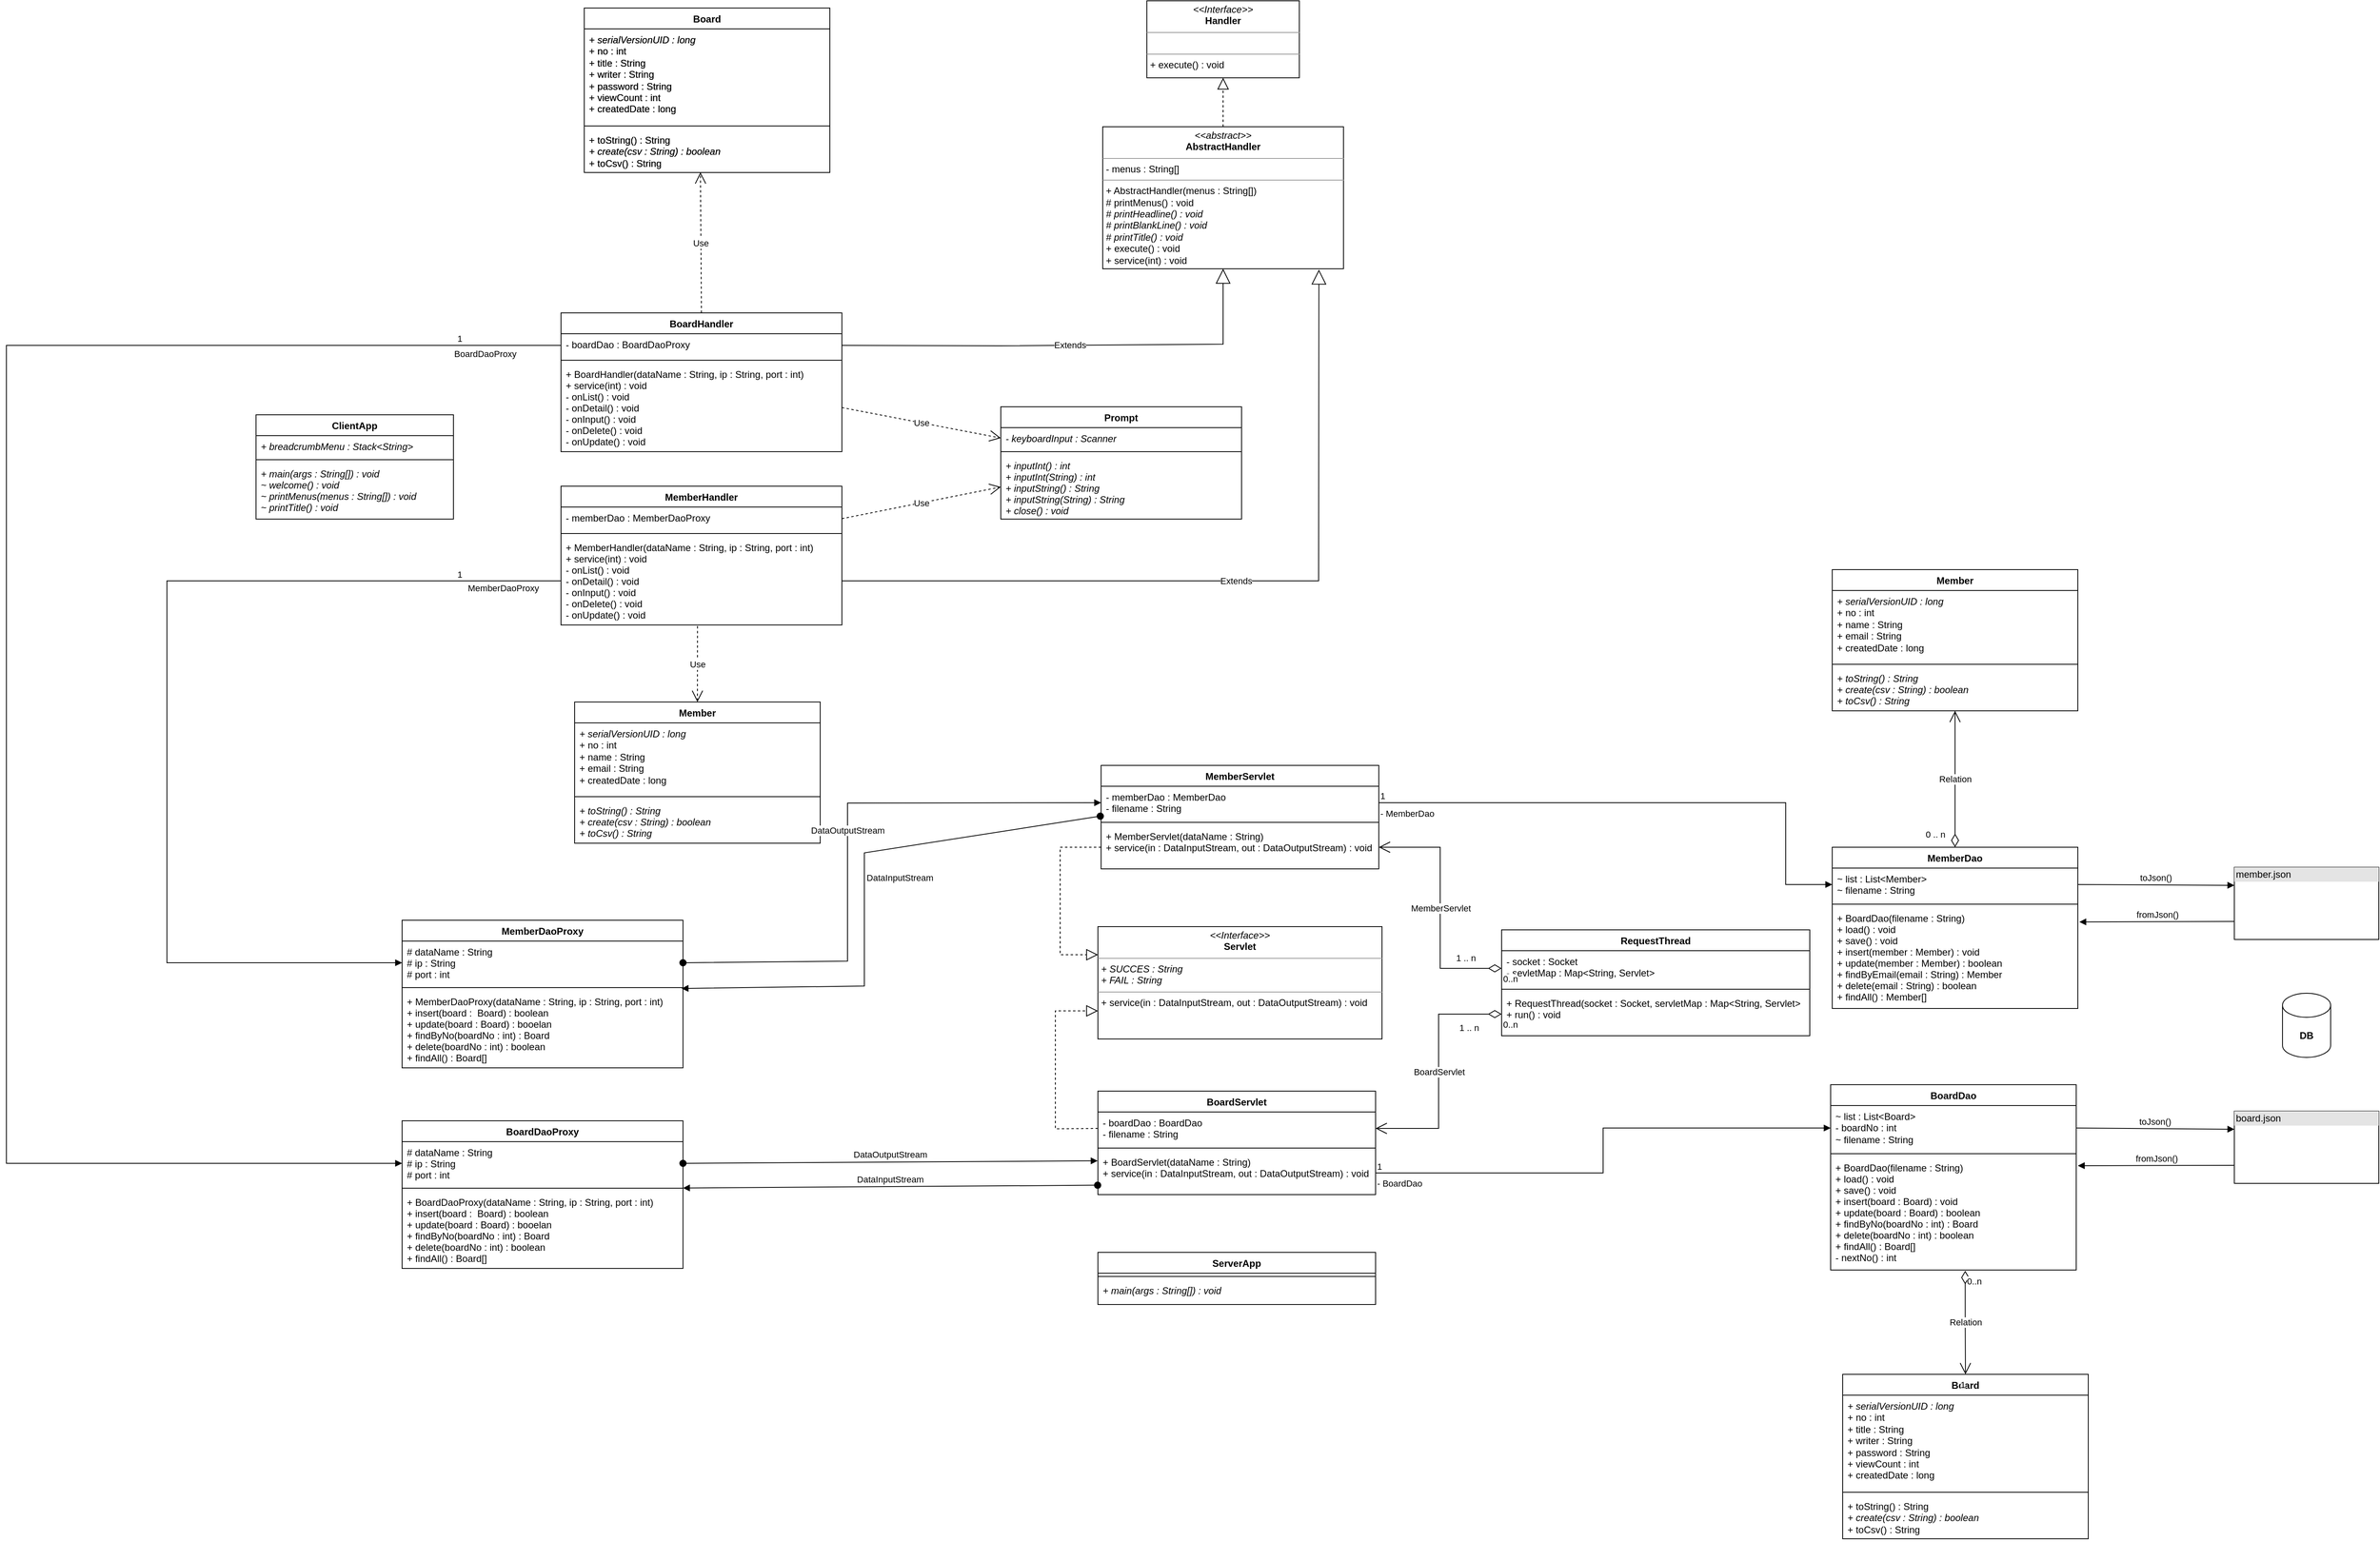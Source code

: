 <mxfile version="20.2.5" type="github">
  <diagram id="C5RBs43oDa-KdzZeNtuy" name="Page-1">
    <mxGraphModel dx="8635" dy="2950" grid="0" gridSize="10" guides="1" tooltips="1" connect="1" arrows="1" fold="1" page="1" pageScale="1" pageWidth="3300" pageHeight="4681" math="0" shadow="0">
      <root>
        <mxCell id="WIyWlLk6GJQsqaUBKTNV-0" />
        <mxCell id="WIyWlLk6GJQsqaUBKTNV-1" parent="WIyWlLk6GJQsqaUBKTNV-0" />
        <mxCell id="02kZX4TiF7mCHS1HIEjt-1" value="BoardHandler" style="swimlane;fontStyle=1;align=center;verticalAlign=top;childLayout=stackLayout;horizontal=1;startSize=26;horizontalStack=0;resizeParent=1;resizeParentMax=0;resizeLast=0;collapsible=1;marginBottom=0;fillColor=default;" parent="WIyWlLk6GJQsqaUBKTNV-1" vertex="1">
          <mxGeometry x="-2434" y="551" width="350" height="173" as="geometry" />
        </mxCell>
        <mxCell id="02kZX4TiF7mCHS1HIEjt-2" value="- boardDao : BoardDaoProxy" style="text;strokeColor=none;fillColor=none;align=left;verticalAlign=top;spacingLeft=4;spacingRight=4;overflow=hidden;rotatable=0;points=[[0,0.5],[1,0.5]];portConstraint=eastwest;" parent="02kZX4TiF7mCHS1HIEjt-1" vertex="1">
          <mxGeometry y="26" width="350" height="29" as="geometry" />
        </mxCell>
        <mxCell id="02kZX4TiF7mCHS1HIEjt-3" value="" style="line;strokeWidth=1;fillColor=none;align=left;verticalAlign=middle;spacingTop=-1;spacingLeft=3;spacingRight=3;rotatable=0;labelPosition=right;points=[];portConstraint=eastwest;" parent="02kZX4TiF7mCHS1HIEjt-1" vertex="1">
          <mxGeometry y="55" width="350" height="8" as="geometry" />
        </mxCell>
        <mxCell id="02kZX4TiF7mCHS1HIEjt-4" value="+ BoardHandler(dataName : String, ip : String, port : int)&#xa;+ service(int) : void&#xa;- onList() : void&#xa;- onDetail() : void&#xa;- onInput() : void&#xa;- onDelete() : void&#xa;- onUpdate() : void" style="text;strokeColor=none;fillColor=none;align=left;verticalAlign=top;spacingLeft=4;spacingRight=4;overflow=hidden;rotatable=0;points=[[0,0.5],[1,0.5]];portConstraint=eastwest;" parent="02kZX4TiF7mCHS1HIEjt-1" vertex="1">
          <mxGeometry y="63" width="350" height="110" as="geometry" />
        </mxCell>
        <mxCell id="02kZX4TiF7mCHS1HIEjt-17" value="MemberHandler" style="swimlane;fontStyle=1;align=center;verticalAlign=top;childLayout=stackLayout;horizontal=1;startSize=26;horizontalStack=0;resizeParent=1;resizeParentMax=0;resizeLast=0;collapsible=1;marginBottom=0;fillColor=default;" parent="WIyWlLk6GJQsqaUBKTNV-1" vertex="1">
          <mxGeometry x="-2434" y="767" width="350" height="173" as="geometry" />
        </mxCell>
        <mxCell id="02kZX4TiF7mCHS1HIEjt-18" value="- memberDao : MemberDaoProxy" style="text;strokeColor=none;fillColor=none;align=left;verticalAlign=top;spacingLeft=4;spacingRight=4;overflow=hidden;rotatable=0;points=[[0,0.5],[1,0.5]];portConstraint=eastwest;" parent="02kZX4TiF7mCHS1HIEjt-17" vertex="1">
          <mxGeometry y="26" width="350" height="29" as="geometry" />
        </mxCell>
        <mxCell id="02kZX4TiF7mCHS1HIEjt-19" value="" style="line;strokeWidth=1;fillColor=none;align=left;verticalAlign=middle;spacingTop=-1;spacingLeft=3;spacingRight=3;rotatable=0;labelPosition=right;points=[];portConstraint=eastwest;" parent="02kZX4TiF7mCHS1HIEjt-17" vertex="1">
          <mxGeometry y="55" width="350" height="8" as="geometry" />
        </mxCell>
        <mxCell id="02kZX4TiF7mCHS1HIEjt-20" value="+ MemberHandler(dataName : String, ip : String, port : int)&#xa;+ service(int) : void&#xa;- onList() : void&#xa;- onDetail() : void&#xa;- onInput() : void&#xa;- onDelete() : void&#xa;- onUpdate() : void" style="text;strokeColor=none;fillColor=none;align=left;verticalAlign=top;spacingLeft=4;spacingRight=4;overflow=hidden;rotatable=0;points=[[0,0.5],[1,0.5]];portConstraint=eastwest;" parent="02kZX4TiF7mCHS1HIEjt-17" vertex="1">
          <mxGeometry y="63" width="350" height="110" as="geometry" />
        </mxCell>
        <mxCell id="02kZX4TiF7mCHS1HIEjt-21" value="&lt;p style=&quot;margin:0px;margin-top:4px;text-align:center;&quot;&gt;&lt;i&gt;&amp;lt;&amp;lt;abstract&amp;gt;&amp;gt;&lt;/i&gt;&lt;br&gt;&lt;b&gt;AbstractHandler&lt;/b&gt;&lt;/p&gt;&lt;hr size=&quot;1&quot;&gt;&lt;p style=&quot;margin:0px;margin-left:4px;&quot;&gt;- menus : String[]&lt;/p&gt;&lt;hr size=&quot;1&quot;&gt;&lt;p style=&quot;margin:0px;margin-left:4px;&quot;&gt;+ AbstractHandler(menus : String[])&lt;/p&gt;&lt;p style=&quot;margin:0px;margin-left:4px;&quot;&gt;# printMenus() : void&lt;/p&gt;&lt;p style=&quot;margin:0px;margin-left:4px;&quot;&gt;&lt;i&gt;# printHeadline() : void&lt;/i&gt;&lt;/p&gt;&lt;p style=&quot;margin:0px;margin-left:4px;&quot;&gt;&lt;i&gt;# printBlankLine() : void&lt;/i&gt;&lt;/p&gt;&lt;p style=&quot;margin:0px;margin-left:4px;&quot;&gt;&lt;i&gt;# printTitle() : void&lt;/i&gt;&lt;/p&gt;&lt;p style=&quot;margin:0px;margin-left:4px;&quot;&gt;+ execute() : void&lt;/p&gt;&lt;p style=&quot;margin:0px;margin-left:4px;&quot;&gt;+ service(int) : void&lt;/p&gt;" style="verticalAlign=top;align=left;overflow=fill;fontSize=12;fontFamily=Helvetica;html=1;fillColor=default;" parent="WIyWlLk6GJQsqaUBKTNV-1" vertex="1">
          <mxGeometry x="-1759" y="319" width="300" height="177" as="geometry" />
        </mxCell>
        <mxCell id="02kZX4TiF7mCHS1HIEjt-22" value="Extends" style="endArrow=block;endSize=16;endFill=0;html=1;rounded=0;exitX=1;exitY=0.5;exitDx=0;exitDy=0;entryX=0.5;entryY=1;entryDx=0;entryDy=0;" parent="WIyWlLk6GJQsqaUBKTNV-1" source="02kZX4TiF7mCHS1HIEjt-2" target="02kZX4TiF7mCHS1HIEjt-21" edge="1">
          <mxGeometry width="160" relative="1" as="geometry">
            <mxPoint x="-1804.5" y="803" as="sourcePoint" />
            <mxPoint x="-1863.5" y="650" as="targetPoint" />
            <Array as="points">
              <mxPoint x="-1888" y="592" />
              <mxPoint x="-1609" y="590" />
            </Array>
          </mxGeometry>
        </mxCell>
        <mxCell id="02kZX4TiF7mCHS1HIEjt-23" value="Extends" style="endArrow=block;endSize=16;endFill=0;html=1;rounded=0;exitX=1;exitY=0.5;exitDx=0;exitDy=0;entryX=0.898;entryY=1.006;entryDx=0;entryDy=0;entryPerimeter=0;" parent="WIyWlLk6GJQsqaUBKTNV-1" source="02kZX4TiF7mCHS1HIEjt-20" target="02kZX4TiF7mCHS1HIEjt-21" edge="1">
          <mxGeometry width="160" relative="1" as="geometry">
            <mxPoint x="-1804.5" y="803" as="sourcePoint" />
            <mxPoint x="-2023" y="529" as="targetPoint" />
            <Array as="points">
              <mxPoint x="-1490" y="885" />
            </Array>
          </mxGeometry>
        </mxCell>
        <mxCell id="02kZX4TiF7mCHS1HIEjt-24" value="Prompt" style="swimlane;fontStyle=1;align=center;verticalAlign=top;childLayout=stackLayout;horizontal=1;startSize=26;horizontalStack=0;resizeParent=1;resizeParentMax=0;resizeLast=0;collapsible=1;marginBottom=0;fillColor=default;" parent="WIyWlLk6GJQsqaUBKTNV-1" vertex="1">
          <mxGeometry x="-1886" y="668" width="300" height="140" as="geometry" />
        </mxCell>
        <mxCell id="02kZX4TiF7mCHS1HIEjt-25" value="- keyboardInput : Scanner" style="text;strokeColor=none;fillColor=none;align=left;verticalAlign=top;spacingLeft=4;spacingRight=4;overflow=hidden;rotatable=0;points=[[0,0.5],[1,0.5]];portConstraint=eastwest;fontStyle=2" parent="02kZX4TiF7mCHS1HIEjt-24" vertex="1">
          <mxGeometry y="26" width="300" height="26" as="geometry" />
        </mxCell>
        <mxCell id="02kZX4TiF7mCHS1HIEjt-26" value="" style="line;strokeWidth=1;fillColor=none;align=left;verticalAlign=middle;spacingTop=-1;spacingLeft=3;spacingRight=3;rotatable=0;labelPosition=right;points=[];portConstraint=eastwest;" parent="02kZX4TiF7mCHS1HIEjt-24" vertex="1">
          <mxGeometry y="52" width="300" height="8" as="geometry" />
        </mxCell>
        <mxCell id="02kZX4TiF7mCHS1HIEjt-27" value="+ inputInt() : int&#xa;+ inputInt(String) : int&#xa;+ inputString() : String&#xa;+ inputString(String) : String&#xa;+ close() : void" style="text;strokeColor=none;fillColor=none;align=left;verticalAlign=top;spacingLeft=4;spacingRight=4;overflow=hidden;rotatable=0;points=[[0,0.5],[1,0.5]];portConstraint=eastwest;fontStyle=2" parent="02kZX4TiF7mCHS1HIEjt-24" vertex="1">
          <mxGeometry y="60" width="300" height="80" as="geometry" />
        </mxCell>
        <mxCell id="02kZX4TiF7mCHS1HIEjt-29" value="BoardDaoProxy" style="swimlane;fontStyle=1;align=center;verticalAlign=top;childLayout=stackLayout;horizontal=1;startSize=26;horizontalStack=0;resizeParent=1;resizeParentMax=0;resizeLast=0;collapsible=1;marginBottom=0;fillColor=default;" parent="WIyWlLk6GJQsqaUBKTNV-1" vertex="1">
          <mxGeometry x="-2632" y="1558" width="350" height="184" as="geometry" />
        </mxCell>
        <mxCell id="02kZX4TiF7mCHS1HIEjt-30" value="# dataName : String&#xa;# ip : String&#xa;# port : int" style="text;strokeColor=none;fillColor=none;align=left;verticalAlign=top;spacingLeft=4;spacingRight=4;overflow=hidden;rotatable=0;points=[[0,0.5],[1,0.5]];portConstraint=eastwest;" parent="02kZX4TiF7mCHS1HIEjt-29" vertex="1">
          <mxGeometry y="26" width="350" height="54" as="geometry" />
        </mxCell>
        <mxCell id="02kZX4TiF7mCHS1HIEjt-31" value="" style="line;strokeWidth=1;fillColor=none;align=left;verticalAlign=middle;spacingTop=-1;spacingLeft=3;spacingRight=3;rotatable=0;labelPosition=right;points=[];portConstraint=eastwest;" parent="02kZX4TiF7mCHS1HIEjt-29" vertex="1">
          <mxGeometry y="80" width="350" height="8" as="geometry" />
        </mxCell>
        <mxCell id="02kZX4TiF7mCHS1HIEjt-32" value="+ BoardDaoProxy(dataName : String, ip : String, port : int)&#xa;+ insert(board :  Board) : boolean&#xa;+ update(board : Board) : booelan&#xa;+ findByNo(boardNo : int) : Board&#xa;+ delete(boardNo : int) : boolean&#xa;+ findAll() : Board[]" style="text;strokeColor=none;fillColor=none;align=left;verticalAlign=top;spacingLeft=4;spacingRight=4;overflow=hidden;rotatable=0;points=[[0,0.5],[1,0.5]];portConstraint=eastwest;" parent="02kZX4TiF7mCHS1HIEjt-29" vertex="1">
          <mxGeometry y="88" width="350" height="96" as="geometry" />
        </mxCell>
        <mxCell id="33p-9GInRLQPWwoRsmH9-5" value="ClientApp" style="swimlane;fontStyle=1;align=center;verticalAlign=top;childLayout=stackLayout;horizontal=1;startSize=26;horizontalStack=0;resizeParent=1;resizeParentMax=0;resizeLast=0;collapsible=1;marginBottom=0;" vertex="1" parent="WIyWlLk6GJQsqaUBKTNV-1">
          <mxGeometry x="-2814" y="678" width="246" height="130" as="geometry" />
        </mxCell>
        <mxCell id="33p-9GInRLQPWwoRsmH9-6" value="+ breadcrumbMenu : Stack&lt;String&gt;" style="text;strokeColor=none;fillColor=none;align=left;verticalAlign=top;spacingLeft=4;spacingRight=4;overflow=hidden;rotatable=0;points=[[0,0.5],[1,0.5]];portConstraint=eastwest;fontStyle=2" vertex="1" parent="33p-9GInRLQPWwoRsmH9-5">
          <mxGeometry y="26" width="246" height="26" as="geometry" />
        </mxCell>
        <mxCell id="33p-9GInRLQPWwoRsmH9-7" value="" style="line;strokeWidth=1;fillColor=none;align=left;verticalAlign=middle;spacingTop=-1;spacingLeft=3;spacingRight=3;rotatable=0;labelPosition=right;points=[];portConstraint=eastwest;" vertex="1" parent="33p-9GInRLQPWwoRsmH9-5">
          <mxGeometry y="52" width="246" height="8" as="geometry" />
        </mxCell>
        <mxCell id="33p-9GInRLQPWwoRsmH9-8" value="+ main(args : String[]) : void&#xa;~ welcome() : void&#xa;~ printMenus(menus : String[]) : void&#xa;~ printTitle() : void" style="text;strokeColor=none;fillColor=none;align=left;verticalAlign=top;spacingLeft=4;spacingRight=4;overflow=hidden;rotatable=0;points=[[0,0.5],[1,0.5]];portConstraint=eastwest;fontStyle=2" vertex="1" parent="33p-9GInRLQPWwoRsmH9-5">
          <mxGeometry y="60" width="246" height="70" as="geometry" />
        </mxCell>
        <mxCell id="33p-9GInRLQPWwoRsmH9-9" value="MemberDaoProxy" style="swimlane;fontStyle=1;align=center;verticalAlign=top;childLayout=stackLayout;horizontal=1;startSize=26;horizontalStack=0;resizeParent=1;resizeParentMax=0;resizeLast=0;collapsible=1;marginBottom=0;fillColor=default;" vertex="1" parent="WIyWlLk6GJQsqaUBKTNV-1">
          <mxGeometry x="-2632" y="1308" width="350" height="184" as="geometry" />
        </mxCell>
        <mxCell id="33p-9GInRLQPWwoRsmH9-10" value="# dataName : String&#xa;# ip : String&#xa;# port : int" style="text;strokeColor=none;fillColor=none;align=left;verticalAlign=top;spacingLeft=4;spacingRight=4;overflow=hidden;rotatable=0;points=[[0,0.5],[1,0.5]];portConstraint=eastwest;" vertex="1" parent="33p-9GInRLQPWwoRsmH9-9">
          <mxGeometry y="26" width="350" height="54" as="geometry" />
        </mxCell>
        <mxCell id="33p-9GInRLQPWwoRsmH9-11" value="" style="line;strokeWidth=1;fillColor=none;align=left;verticalAlign=middle;spacingTop=-1;spacingLeft=3;spacingRight=3;rotatable=0;labelPosition=right;points=[];portConstraint=eastwest;" vertex="1" parent="33p-9GInRLQPWwoRsmH9-9">
          <mxGeometry y="80" width="350" height="8" as="geometry" />
        </mxCell>
        <mxCell id="33p-9GInRLQPWwoRsmH9-12" value="+ MemberDaoProxy(dataName : String, ip : String, port : int)&#xa;+ insert(board :  Board) : boolean&#xa;+ update(board : Board) : booelan&#xa;+ findByNo(boardNo : int) : Board&#xa;+ delete(boardNo : int) : boolean&#xa;+ findAll() : Board[]" style="text;strokeColor=none;fillColor=none;align=left;verticalAlign=top;spacingLeft=4;spacingRight=4;overflow=hidden;rotatable=0;points=[[0,0.5],[1,0.5]];portConstraint=eastwest;" vertex="1" parent="33p-9GInRLQPWwoRsmH9-9">
          <mxGeometry y="88" width="350" height="96" as="geometry" />
        </mxCell>
        <mxCell id="33p-9GInRLQPWwoRsmH9-13" value="Board" style="swimlane;fontStyle=1;align=center;verticalAlign=top;childLayout=stackLayout;horizontal=1;startSize=26;horizontalStack=0;resizeParent=1;resizeParentMax=0;resizeLast=0;collapsible=1;marginBottom=0;" vertex="1" parent="WIyWlLk6GJQsqaUBKTNV-1">
          <mxGeometry x="-2405" y="171" width="306" height="205" as="geometry" />
        </mxCell>
        <mxCell id="33p-9GInRLQPWwoRsmH9-14" value="&lt;i&gt;+ serialVersionUID : long&lt;/i&gt;&lt;br&gt;+ no : int&lt;br&gt;+ title : String&lt;br&gt;+ writer : String&lt;br&gt;+ password : String&lt;br&gt;+ viewCount : int&lt;br&gt;+ createdDate : long" style="text;strokeColor=none;fillColor=none;align=left;verticalAlign=top;spacingLeft=4;spacingRight=4;overflow=hidden;rotatable=0;points=[[0,0.5],[1,0.5]];portConstraint=eastwest;fontStyle=0;html=1;" vertex="1" parent="33p-9GInRLQPWwoRsmH9-13">
          <mxGeometry y="26" width="306" height="117" as="geometry" />
        </mxCell>
        <mxCell id="33p-9GInRLQPWwoRsmH9-15" value="" style="line;strokeWidth=1;fillColor=none;align=left;verticalAlign=middle;spacingTop=-1;spacingLeft=3;spacingRight=3;rotatable=0;labelPosition=right;points=[];portConstraint=eastwest;" vertex="1" parent="33p-9GInRLQPWwoRsmH9-13">
          <mxGeometry y="143" width="306" height="8" as="geometry" />
        </mxCell>
        <mxCell id="33p-9GInRLQPWwoRsmH9-16" value="+ toString() : String&lt;br&gt;&lt;i&gt;+ create(csv : String) : boolean&lt;/i&gt;&lt;br&gt;+ toCsv() : String" style="text;strokeColor=none;fillColor=none;align=left;verticalAlign=top;spacingLeft=4;spacingRight=4;overflow=hidden;rotatable=0;points=[[0,0.5],[1,0.5]];portConstraint=eastwest;fontStyle=0;html=1;" vertex="1" parent="33p-9GInRLQPWwoRsmH9-13">
          <mxGeometry y="151" width="306" height="54" as="geometry" />
        </mxCell>
        <mxCell id="33p-9GInRLQPWwoRsmH9-17" value="Member" style="swimlane;fontStyle=1;align=center;verticalAlign=top;childLayout=stackLayout;horizontal=1;startSize=26;horizontalStack=0;resizeParent=1;resizeParentMax=0;resizeLast=0;collapsible=1;marginBottom=0;" vertex="1" parent="WIyWlLk6GJQsqaUBKTNV-1">
          <mxGeometry x="-2417" y="1036" width="306" height="176" as="geometry" />
        </mxCell>
        <mxCell id="33p-9GInRLQPWwoRsmH9-18" value="&lt;i&gt;+ serialVersionUID : long&lt;/i&gt;&lt;br&gt;+ no : int&lt;br&gt;+ name : String&lt;br&gt;+ email : String&lt;br&gt;+ createdDate : long&lt;br&gt;" style="text;strokeColor=none;fillColor=none;align=left;verticalAlign=top;spacingLeft=4;spacingRight=4;overflow=hidden;rotatable=0;points=[[0,0.5],[1,0.5]];portConstraint=eastwest;fontStyle=0;html=1;" vertex="1" parent="33p-9GInRLQPWwoRsmH9-17">
          <mxGeometry y="26" width="306" height="88" as="geometry" />
        </mxCell>
        <mxCell id="33p-9GInRLQPWwoRsmH9-19" value="" style="line;strokeWidth=1;fillColor=none;align=left;verticalAlign=middle;spacingTop=-1;spacingLeft=3;spacingRight=3;rotatable=0;labelPosition=right;points=[];portConstraint=eastwest;" vertex="1" parent="33p-9GInRLQPWwoRsmH9-17">
          <mxGeometry y="114" width="306" height="8" as="geometry" />
        </mxCell>
        <mxCell id="33p-9GInRLQPWwoRsmH9-20" value="+ toString() : String&#xa;+ create(csv : String) : boolean&#xa;+ toCsv() : String" style="text;strokeColor=none;fillColor=none;align=left;verticalAlign=top;spacingLeft=4;spacingRight=4;overflow=hidden;rotatable=0;points=[[0,0.5],[1,0.5]];portConstraint=eastwest;fontStyle=2" vertex="1" parent="33p-9GInRLQPWwoRsmH9-17">
          <mxGeometry y="122" width="306" height="54" as="geometry" />
        </mxCell>
        <mxCell id="33p-9GInRLQPWwoRsmH9-24" value="BoardDao" style="swimlane;fontStyle=1;align=center;verticalAlign=top;childLayout=stackLayout;horizontal=1;startSize=26;horizontalStack=0;resizeParent=1;resizeParentMax=0;resizeLast=0;collapsible=1;marginBottom=0;" vertex="1" parent="WIyWlLk6GJQsqaUBKTNV-1">
          <mxGeometry x="-852" y="1513" width="306" height="231" as="geometry" />
        </mxCell>
        <mxCell id="33p-9GInRLQPWwoRsmH9-25" value="~ list : List&amp;lt;Board&amp;gt;&lt;br&gt;- boardNo : int&lt;br&gt;~ filename : String" style="text;strokeColor=none;fillColor=none;align=left;verticalAlign=top;spacingLeft=4;spacingRight=4;overflow=hidden;rotatable=0;points=[[0,0.5],[1,0.5]];portConstraint=eastwest;fontStyle=0;html=1;" vertex="1" parent="33p-9GInRLQPWwoRsmH9-24">
          <mxGeometry y="26" width="306" height="56" as="geometry" />
        </mxCell>
        <mxCell id="33p-9GInRLQPWwoRsmH9-26" value="" style="line;strokeWidth=1;fillColor=none;align=left;verticalAlign=middle;spacingTop=-1;spacingLeft=3;spacingRight=3;rotatable=0;labelPosition=right;points=[];portConstraint=eastwest;" vertex="1" parent="33p-9GInRLQPWwoRsmH9-24">
          <mxGeometry y="82" width="306" height="8" as="geometry" />
        </mxCell>
        <mxCell id="33p-9GInRLQPWwoRsmH9-27" value="+ BoardDao(filename : String)&#xa;+ load() : void&#xa;+ save() : void&#xa;+ insert(board : Board) : void&#xa;+ update(board : Board) : boolean&#xa;+ findByNo(boardNo : int) : Board&#xa;+ delete(boardNo : int) : boolean&#xa;+ findAll() : Board[]&#xa;- nextNo() : int&#xa;" style="text;strokeColor=none;fillColor=none;align=left;verticalAlign=top;spacingLeft=4;spacingRight=4;overflow=hidden;rotatable=0;points=[[0,0.5],[1,0.5]];portConstraint=eastwest;fontStyle=0" vertex="1" parent="33p-9GInRLQPWwoRsmH9-24">
          <mxGeometry y="90" width="306" height="141" as="geometry" />
        </mxCell>
        <mxCell id="33p-9GInRLQPWwoRsmH9-28" value="MemberDao" style="swimlane;fontStyle=1;align=center;verticalAlign=top;childLayout=stackLayout;horizontal=1;startSize=26;horizontalStack=0;resizeParent=1;resizeParentMax=0;resizeLast=0;collapsible=1;marginBottom=0;" vertex="1" parent="WIyWlLk6GJQsqaUBKTNV-1">
          <mxGeometry x="-850" y="1217" width="306" height="201" as="geometry" />
        </mxCell>
        <mxCell id="33p-9GInRLQPWwoRsmH9-29" value="~ list : List&amp;lt;Member&amp;gt;&lt;br&gt;~ filename : String" style="text;strokeColor=none;fillColor=none;align=left;verticalAlign=top;spacingLeft=4;spacingRight=4;overflow=hidden;rotatable=0;points=[[0,0.5],[1,0.5]];portConstraint=eastwest;fontStyle=0;html=1;" vertex="1" parent="33p-9GInRLQPWwoRsmH9-28">
          <mxGeometry y="26" width="306" height="41" as="geometry" />
        </mxCell>
        <mxCell id="33p-9GInRLQPWwoRsmH9-30" value="" style="line;strokeWidth=1;fillColor=none;align=left;verticalAlign=middle;spacingTop=-1;spacingLeft=3;spacingRight=3;rotatable=0;labelPosition=right;points=[];portConstraint=eastwest;" vertex="1" parent="33p-9GInRLQPWwoRsmH9-28">
          <mxGeometry y="67" width="306" height="8" as="geometry" />
        </mxCell>
        <mxCell id="33p-9GInRLQPWwoRsmH9-31" value="+ BoardDao(filename : String)&#xa;+ load() : void&#xa;+ save() : void&#xa;+ insert(member : Member) : void&#xa;+ update(member : Member) : boolean&#xa;+ findByEmail(email : String) : Member &#xa;+ delete(email : String) : boolean&#xa;+ findAll() : Member[]&#xa;" style="text;strokeColor=none;fillColor=none;align=left;verticalAlign=top;spacingLeft=4;spacingRight=4;overflow=hidden;rotatable=0;points=[[0,0.5],[1,0.5]];portConstraint=eastwest;fontStyle=0" vertex="1" parent="33p-9GInRLQPWwoRsmH9-28">
          <mxGeometry y="75" width="306" height="126" as="geometry" />
        </mxCell>
        <mxCell id="33p-9GInRLQPWwoRsmH9-32" value="BoardServlet" style="swimlane;fontStyle=1;align=center;verticalAlign=top;childLayout=stackLayout;horizontal=1;startSize=26;horizontalStack=0;resizeParent=1;resizeParentMax=0;resizeLast=0;collapsible=1;marginBottom=0;" vertex="1" parent="WIyWlLk6GJQsqaUBKTNV-1">
          <mxGeometry x="-1765" y="1521" width="346" height="129" as="geometry" />
        </mxCell>
        <mxCell id="33p-9GInRLQPWwoRsmH9-33" value="- boardDao : BoardDao&lt;br&gt;- filename : String" style="text;strokeColor=none;fillColor=none;align=left;verticalAlign=top;spacingLeft=4;spacingRight=4;overflow=hidden;rotatable=0;points=[[0,0.5],[1,0.5]];portConstraint=eastwest;fontStyle=0;html=1;" vertex="1" parent="33p-9GInRLQPWwoRsmH9-32">
          <mxGeometry y="26" width="346" height="41" as="geometry" />
        </mxCell>
        <mxCell id="33p-9GInRLQPWwoRsmH9-34" value="" style="line;strokeWidth=1;fillColor=none;align=left;verticalAlign=middle;spacingTop=-1;spacingLeft=3;spacingRight=3;rotatable=0;labelPosition=right;points=[];portConstraint=eastwest;" vertex="1" parent="33p-9GInRLQPWwoRsmH9-32">
          <mxGeometry y="67" width="346" height="8" as="geometry" />
        </mxCell>
        <mxCell id="33p-9GInRLQPWwoRsmH9-35" value="+ BoardServlet(dataName : String)&#xa;+ service(in : DataInputStream, out : DataOutputStream) : void" style="text;strokeColor=none;fillColor=none;align=left;verticalAlign=top;spacingLeft=4;spacingRight=4;overflow=hidden;rotatable=0;points=[[0,0.5],[1,0.5]];portConstraint=eastwest;fontStyle=0" vertex="1" parent="33p-9GInRLQPWwoRsmH9-32">
          <mxGeometry y="75" width="346" height="54" as="geometry" />
        </mxCell>
        <mxCell id="33p-9GInRLQPWwoRsmH9-36" value="MemberServlet" style="swimlane;fontStyle=1;align=center;verticalAlign=top;childLayout=stackLayout;horizontal=1;startSize=26;horizontalStack=0;resizeParent=1;resizeParentMax=0;resizeLast=0;collapsible=1;marginBottom=0;" vertex="1" parent="WIyWlLk6GJQsqaUBKTNV-1">
          <mxGeometry x="-1761" y="1115" width="346" height="129" as="geometry" />
        </mxCell>
        <mxCell id="33p-9GInRLQPWwoRsmH9-37" value="- memberDao : MemberDao&lt;br&gt;- filename : String" style="text;strokeColor=none;fillColor=none;align=left;verticalAlign=top;spacingLeft=4;spacingRight=4;overflow=hidden;rotatable=0;points=[[0,0.5],[1,0.5]];portConstraint=eastwest;fontStyle=0;html=1;" vertex="1" parent="33p-9GInRLQPWwoRsmH9-36">
          <mxGeometry y="26" width="346" height="41" as="geometry" />
        </mxCell>
        <mxCell id="33p-9GInRLQPWwoRsmH9-38" value="" style="line;strokeWidth=1;fillColor=none;align=left;verticalAlign=middle;spacingTop=-1;spacingLeft=3;spacingRight=3;rotatable=0;labelPosition=right;points=[];portConstraint=eastwest;" vertex="1" parent="33p-9GInRLQPWwoRsmH9-36">
          <mxGeometry y="67" width="346" height="8" as="geometry" />
        </mxCell>
        <mxCell id="33p-9GInRLQPWwoRsmH9-39" value="+ MemberServlet(dataName : String)&#xa;+ service(in : DataInputStream, out : DataOutputStream) : void" style="text;strokeColor=none;fillColor=none;align=left;verticalAlign=top;spacingLeft=4;spacingRight=4;overflow=hidden;rotatable=0;points=[[0,0.5],[1,0.5]];portConstraint=eastwest;fontStyle=0" vertex="1" parent="33p-9GInRLQPWwoRsmH9-36">
          <mxGeometry y="75" width="346" height="54" as="geometry" />
        </mxCell>
        <mxCell id="33p-9GInRLQPWwoRsmH9-40" value="&lt;p style=&quot;margin:0px;margin-top:4px;text-align:center;&quot;&gt;&lt;i&gt;&amp;lt;&amp;lt;Interface&amp;gt;&amp;gt;&lt;/i&gt;&lt;br&gt;&lt;b&gt;Servlet&lt;/b&gt;&lt;/p&gt;&lt;hr size=&quot;1&quot;&gt;&lt;p style=&quot;margin:0px;margin-left:4px;&quot;&gt;&lt;i&gt;+ SUCCES : String&lt;/i&gt;&lt;/p&gt;&lt;p style=&quot;margin:0px;margin-left:4px;&quot;&gt;&lt;i&gt;+ FAIL : String&lt;/i&gt;&lt;/p&gt;&lt;hr size=&quot;1&quot;&gt;&lt;p style=&quot;margin:0px;margin-left:4px;&quot;&gt;+ service(in : DataInputStream, out : DataOutputStream) : void&lt;/p&gt;" style="verticalAlign=top;align=left;overflow=fill;fontSize=12;fontFamily=Helvetica;html=1;" vertex="1" parent="WIyWlLk6GJQsqaUBKTNV-1">
          <mxGeometry x="-1765" y="1316" width="354" height="140" as="geometry" />
        </mxCell>
        <mxCell id="33p-9GInRLQPWwoRsmH9-41" value="ServerApp" style="swimlane;fontStyle=1;align=center;verticalAlign=top;childLayout=stackLayout;horizontal=1;startSize=26;horizontalStack=0;resizeParent=1;resizeParentMax=0;resizeLast=0;collapsible=1;marginBottom=0;" vertex="1" parent="WIyWlLk6GJQsqaUBKTNV-1">
          <mxGeometry x="-1765" y="1722" width="346" height="65" as="geometry" />
        </mxCell>
        <mxCell id="33p-9GInRLQPWwoRsmH9-43" value="" style="line;strokeWidth=1;fillColor=none;align=left;verticalAlign=middle;spacingTop=-1;spacingLeft=3;spacingRight=3;rotatable=0;labelPosition=right;points=[];portConstraint=eastwest;" vertex="1" parent="33p-9GInRLQPWwoRsmH9-41">
          <mxGeometry y="26" width="346" height="8" as="geometry" />
        </mxCell>
        <mxCell id="33p-9GInRLQPWwoRsmH9-44" value="+ main(args : String[]) : void" style="text;strokeColor=none;fillColor=none;align=left;verticalAlign=top;spacingLeft=4;spacingRight=4;overflow=hidden;rotatable=0;points=[[0,0.5],[1,0.5]];portConstraint=eastwest;fontStyle=2" vertex="1" parent="33p-9GInRLQPWwoRsmH9-41">
          <mxGeometry y="34" width="346" height="31" as="geometry" />
        </mxCell>
        <mxCell id="33p-9GInRLQPWwoRsmH9-66" value="&lt;div style=&quot;box-sizing:border-box;width:100%;background:#e4e4e4;padding:2px;&quot;&gt;board.json&lt;/div&gt;" style="verticalAlign=top;align=left;overflow=fill;html=1;" vertex="1" parent="WIyWlLk6GJQsqaUBKTNV-1">
          <mxGeometry x="-349" y="1546" width="180" height="90" as="geometry" />
        </mxCell>
        <mxCell id="33p-9GInRLQPWwoRsmH9-67" value="&lt;div style=&quot;box-sizing:border-box;width:100%;background:#e4e4e4;padding:2px;&quot;&gt;member.json&lt;/div&gt;" style="verticalAlign=top;align=left;overflow=fill;html=1;" vertex="1" parent="WIyWlLk6GJQsqaUBKTNV-1">
          <mxGeometry x="-349" y="1242" width="180" height="90" as="geometry" />
        </mxCell>
        <mxCell id="33p-9GInRLQPWwoRsmH9-68" value="Use" style="endArrow=open;endSize=12;dashed=1;html=1;rounded=0;exitX=1;exitY=0.5;exitDx=0;exitDy=0;entryX=0;entryY=0.5;entryDx=0;entryDy=0;" edge="1" parent="WIyWlLk6GJQsqaUBKTNV-1" source="02kZX4TiF7mCHS1HIEjt-18" target="02kZX4TiF7mCHS1HIEjt-27">
          <mxGeometry width="160" relative="1" as="geometry">
            <mxPoint x="-1955" y="682" as="sourcePoint" />
            <mxPoint x="-1795" y="682" as="targetPoint" />
          </mxGeometry>
        </mxCell>
        <mxCell id="33p-9GInRLQPWwoRsmH9-69" value="Use" style="endArrow=open;endSize=12;dashed=1;html=1;rounded=0;exitX=1;exitY=0.5;exitDx=0;exitDy=0;entryX=0;entryY=0.5;entryDx=0;entryDy=0;" edge="1" parent="WIyWlLk6GJQsqaUBKTNV-1" source="02kZX4TiF7mCHS1HIEjt-4" target="02kZX4TiF7mCHS1HIEjt-25">
          <mxGeometry width="160" relative="1" as="geometry">
            <mxPoint x="-1955" y="682" as="sourcePoint" />
            <mxPoint x="-1795" y="682" as="targetPoint" />
          </mxGeometry>
        </mxCell>
        <mxCell id="33p-9GInRLQPWwoRsmH9-82" value="toJson()" style="html=1;verticalAlign=bottom;endArrow=block;rounded=0;exitX=1;exitY=0.5;exitDx=0;exitDy=0;entryX=0;entryY=0.25;entryDx=0;entryDy=0;" edge="1" parent="WIyWlLk6GJQsqaUBKTNV-1" source="33p-9GInRLQPWwoRsmH9-29" target="33p-9GInRLQPWwoRsmH9-67">
          <mxGeometry width="80" relative="1" as="geometry">
            <mxPoint x="-486" y="1271" as="sourcePoint" />
            <mxPoint x="-406" y="1271" as="targetPoint" />
          </mxGeometry>
        </mxCell>
        <mxCell id="33p-9GInRLQPWwoRsmH9-84" value="fromJson()" style="html=1;verticalAlign=bottom;endArrow=block;rounded=0;exitX=0;exitY=0.75;exitDx=0;exitDy=0;entryX=1.006;entryY=0.144;entryDx=0;entryDy=0;entryPerimeter=0;" edge="1" parent="WIyWlLk6GJQsqaUBKTNV-1" source="33p-9GInRLQPWwoRsmH9-67" target="33p-9GInRLQPWwoRsmH9-31">
          <mxGeometry width="80" relative="1" as="geometry">
            <mxPoint x="-534" y="1273.5" as="sourcePoint" />
            <mxPoint x="-533" y="1319" as="targetPoint" />
          </mxGeometry>
        </mxCell>
        <mxCell id="33p-9GInRLQPWwoRsmH9-85" value="toJson()" style="html=1;verticalAlign=bottom;endArrow=block;rounded=0;exitX=1;exitY=0.5;exitDx=0;exitDy=0;entryX=0;entryY=0.25;entryDx=0;entryDy=0;" edge="1" parent="WIyWlLk6GJQsqaUBKTNV-1" source="33p-9GInRLQPWwoRsmH9-25" target="33p-9GInRLQPWwoRsmH9-66">
          <mxGeometry width="80" relative="1" as="geometry">
            <mxPoint x="-534" y="1273.5" as="sourcePoint" />
            <mxPoint x="-339" y="1274.5" as="targetPoint" />
          </mxGeometry>
        </mxCell>
        <mxCell id="33p-9GInRLQPWwoRsmH9-86" value="fromJson()" style="html=1;verticalAlign=bottom;endArrow=block;rounded=0;exitX=0;exitY=0.75;exitDx=0;exitDy=0;" edge="1" parent="WIyWlLk6GJQsqaUBKTNV-1" source="33p-9GInRLQPWwoRsmH9-66">
          <mxGeometry width="80" relative="1" as="geometry">
            <mxPoint x="-339" y="1319.5" as="sourcePoint" />
            <mxPoint x="-544" y="1614" as="targetPoint" />
          </mxGeometry>
        </mxCell>
        <mxCell id="33p-9GInRLQPWwoRsmH9-89" value="" style="endArrow=block;dashed=1;endFill=0;endSize=12;html=1;rounded=0;entryX=0;entryY=0.75;entryDx=0;entryDy=0;exitX=0;exitY=0.5;exitDx=0;exitDy=0;" edge="1" parent="WIyWlLk6GJQsqaUBKTNV-1" source="33p-9GInRLQPWwoRsmH9-33" target="33p-9GInRLQPWwoRsmH9-40">
          <mxGeometry width="160" relative="1" as="geometry">
            <mxPoint x="-1858" y="1399" as="sourcePoint" />
            <mxPoint x="-1614" y="1367" as="targetPoint" />
            <Array as="points">
              <mxPoint x="-1818" y="1568" />
              <mxPoint x="-1818" y="1421" />
            </Array>
          </mxGeometry>
        </mxCell>
        <mxCell id="33p-9GInRLQPWwoRsmH9-90" value="" style="endArrow=block;dashed=1;endFill=0;endSize=12;html=1;rounded=0;entryX=0;entryY=0.25;entryDx=0;entryDy=0;exitX=0;exitY=0.5;exitDx=0;exitDy=0;" edge="1" parent="WIyWlLk6GJQsqaUBKTNV-1" source="33p-9GInRLQPWwoRsmH9-39" target="33p-9GInRLQPWwoRsmH9-40">
          <mxGeometry width="160" relative="1" as="geometry">
            <mxPoint x="-1939" y="1275" as="sourcePoint" />
            <mxPoint x="-1813" y="1217" as="targetPoint" />
            <Array as="points">
              <mxPoint x="-1812" y="1217" />
              <mxPoint x="-1812" y="1351" />
            </Array>
          </mxGeometry>
        </mxCell>
        <mxCell id="33p-9GInRLQPWwoRsmH9-102" value="&lt;p style=&quot;margin:0px;margin-top:4px;text-align:center;&quot;&gt;&lt;i&gt;&amp;lt;&amp;lt;Interface&amp;gt;&amp;gt;&lt;/i&gt;&lt;br&gt;&lt;b&gt;Handler&lt;/b&gt;&lt;/p&gt;&lt;hr size=&quot;1&quot;&gt;&lt;p style=&quot;margin:0px;margin-left:4px;&quot;&gt;&lt;br&gt;&lt;/p&gt;&lt;hr size=&quot;1&quot;&gt;&lt;p style=&quot;margin:0px;margin-left:4px;&quot;&gt;+ execute() : void&lt;/p&gt;" style="verticalAlign=top;align=left;overflow=fill;fontSize=12;fontFamily=Helvetica;html=1;" vertex="1" parent="WIyWlLk6GJQsqaUBKTNV-1">
          <mxGeometry x="-1704" y="162" width="190" height="96" as="geometry" />
        </mxCell>
        <mxCell id="33p-9GInRLQPWwoRsmH9-103" value="" style="endArrow=block;dashed=1;endFill=0;endSize=12;html=1;rounded=0;entryX=0.5;entryY=1;entryDx=0;entryDy=0;exitX=0.5;exitY=0;exitDx=0;exitDy=0;" edge="1" target="33p-9GInRLQPWwoRsmH9-102" parent="WIyWlLk6GJQsqaUBKTNV-1">
          <mxGeometry width="160" relative="1" as="geometry">
            <mxPoint x="-1609" y="319" as="sourcePoint" />
            <mxPoint x="-1663.5" y="449" as="targetPoint" />
          </mxGeometry>
        </mxCell>
        <mxCell id="33p-9GInRLQPWwoRsmH9-104" value="Member" style="swimlane;fontStyle=1;align=center;verticalAlign=top;childLayout=stackLayout;horizontal=1;startSize=26;horizontalStack=0;resizeParent=1;resizeParentMax=0;resizeLast=0;collapsible=1;marginBottom=0;" vertex="1" parent="WIyWlLk6GJQsqaUBKTNV-1">
          <mxGeometry x="-850" y="871" width="306" height="176" as="geometry" />
        </mxCell>
        <mxCell id="33p-9GInRLQPWwoRsmH9-105" value="&lt;i&gt;+ serialVersionUID : long&lt;/i&gt;&lt;br&gt;+ no : int&lt;br&gt;+ name : String&lt;br&gt;+ email : String&lt;br&gt;+ createdDate : long&lt;br&gt;" style="text;strokeColor=none;fillColor=none;align=left;verticalAlign=top;spacingLeft=4;spacingRight=4;overflow=hidden;rotatable=0;points=[[0,0.5],[1,0.5]];portConstraint=eastwest;fontStyle=0;html=1;" vertex="1" parent="33p-9GInRLQPWwoRsmH9-104">
          <mxGeometry y="26" width="306" height="88" as="geometry" />
        </mxCell>
        <mxCell id="33p-9GInRLQPWwoRsmH9-106" value="" style="line;strokeWidth=1;fillColor=none;align=left;verticalAlign=middle;spacingTop=-1;spacingLeft=3;spacingRight=3;rotatable=0;labelPosition=right;points=[];portConstraint=eastwest;" vertex="1" parent="33p-9GInRLQPWwoRsmH9-104">
          <mxGeometry y="114" width="306" height="8" as="geometry" />
        </mxCell>
        <mxCell id="33p-9GInRLQPWwoRsmH9-107" value="+ toString() : String&#xa;+ create(csv : String) : boolean&#xa;+ toCsv() : String" style="text;strokeColor=none;fillColor=none;align=left;verticalAlign=top;spacingLeft=4;spacingRight=4;overflow=hidden;rotatable=0;points=[[0,0.5],[1,0.5]];portConstraint=eastwest;fontStyle=2" vertex="1" parent="33p-9GInRLQPWwoRsmH9-104">
          <mxGeometry y="122" width="306" height="54" as="geometry" />
        </mxCell>
        <mxCell id="33p-9GInRLQPWwoRsmH9-115" value="Board" style="swimlane;fontStyle=1;align=center;verticalAlign=top;childLayout=stackLayout;horizontal=1;startSize=26;horizontalStack=0;resizeParent=1;resizeParentMax=0;resizeLast=0;collapsible=1;marginBottom=0;" vertex="1" parent="WIyWlLk6GJQsqaUBKTNV-1">
          <mxGeometry x="-2405" y="171" width="306" height="205" as="geometry" />
        </mxCell>
        <mxCell id="33p-9GInRLQPWwoRsmH9-116" value="&lt;i&gt;+ serialVersionUID : long&lt;/i&gt;&lt;br&gt;+ no : int&lt;br&gt;+ title : String&lt;br&gt;+ writer : String&lt;br&gt;+ password : String&lt;br&gt;+ viewCount : int&lt;br&gt;+ createdDate : long" style="text;strokeColor=none;fillColor=none;align=left;verticalAlign=top;spacingLeft=4;spacingRight=4;overflow=hidden;rotatable=0;points=[[0,0.5],[1,0.5]];portConstraint=eastwest;fontStyle=0;html=1;" vertex="1" parent="33p-9GInRLQPWwoRsmH9-115">
          <mxGeometry y="26" width="306" height="117" as="geometry" />
        </mxCell>
        <mxCell id="33p-9GInRLQPWwoRsmH9-117" value="" style="line;strokeWidth=1;fillColor=none;align=left;verticalAlign=middle;spacingTop=-1;spacingLeft=3;spacingRight=3;rotatable=0;labelPosition=right;points=[];portConstraint=eastwest;" vertex="1" parent="33p-9GInRLQPWwoRsmH9-115">
          <mxGeometry y="143" width="306" height="8" as="geometry" />
        </mxCell>
        <mxCell id="33p-9GInRLQPWwoRsmH9-118" value="+ toString() : String&lt;br&gt;&lt;i&gt;+ create(csv : String) : boolean&lt;/i&gt;&lt;br&gt;+ toCsv() : String" style="text;strokeColor=none;fillColor=none;align=left;verticalAlign=top;spacingLeft=4;spacingRight=4;overflow=hidden;rotatable=0;points=[[0,0.5],[1,0.5]];portConstraint=eastwest;fontStyle=0;html=1;" vertex="1" parent="33p-9GInRLQPWwoRsmH9-115">
          <mxGeometry y="151" width="306" height="54" as="geometry" />
        </mxCell>
        <mxCell id="33p-9GInRLQPWwoRsmH9-121" value="Board" style="swimlane;fontStyle=1;align=center;verticalAlign=top;childLayout=stackLayout;horizontal=1;startSize=26;horizontalStack=0;resizeParent=1;resizeParentMax=0;resizeLast=0;collapsible=1;marginBottom=0;" vertex="1" parent="WIyWlLk6GJQsqaUBKTNV-1">
          <mxGeometry x="-837" y="1874" width="306" height="205" as="geometry" />
        </mxCell>
        <mxCell id="33p-9GInRLQPWwoRsmH9-122" value="&lt;i&gt;+ serialVersionUID : long&lt;/i&gt;&lt;br&gt;+ no : int&lt;br&gt;+ title : String&lt;br&gt;+ writer : String&lt;br&gt;+ password : String&lt;br&gt;+ viewCount : int&lt;br&gt;+ createdDate : long" style="text;strokeColor=none;fillColor=none;align=left;verticalAlign=top;spacingLeft=4;spacingRight=4;overflow=hidden;rotatable=0;points=[[0,0.5],[1,0.5]];portConstraint=eastwest;fontStyle=0;html=1;" vertex="1" parent="33p-9GInRLQPWwoRsmH9-121">
          <mxGeometry y="26" width="306" height="117" as="geometry" />
        </mxCell>
        <mxCell id="33p-9GInRLQPWwoRsmH9-123" value="" style="line;strokeWidth=1;fillColor=none;align=left;verticalAlign=middle;spacingTop=-1;spacingLeft=3;spacingRight=3;rotatable=0;labelPosition=right;points=[];portConstraint=eastwest;" vertex="1" parent="33p-9GInRLQPWwoRsmH9-121">
          <mxGeometry y="143" width="306" height="8" as="geometry" />
        </mxCell>
        <mxCell id="33p-9GInRLQPWwoRsmH9-124" value="+ toString() : String&lt;br&gt;&lt;i&gt;+ create(csv : String) : boolean&lt;/i&gt;&lt;br&gt;+ toCsv() : String" style="text;strokeColor=none;fillColor=none;align=left;verticalAlign=top;spacingLeft=4;spacingRight=4;overflow=hidden;rotatable=0;points=[[0,0.5],[1,0.5]];portConstraint=eastwest;fontStyle=0;html=1;" vertex="1" parent="33p-9GInRLQPWwoRsmH9-121">
          <mxGeometry y="151" width="306" height="54" as="geometry" />
        </mxCell>
        <mxCell id="33p-9GInRLQPWwoRsmH9-135" value="Use" style="endArrow=open;endSize=12;dashed=1;html=1;rounded=0;entryX=0.473;entryY=0.996;entryDx=0;entryDy=0;entryPerimeter=0;exitX=0.5;exitY=0;exitDx=0;exitDy=0;" edge="1" parent="WIyWlLk6GJQsqaUBKTNV-1" source="02kZX4TiF7mCHS1HIEjt-1" target="33p-9GInRLQPWwoRsmH9-118">
          <mxGeometry width="160" relative="1" as="geometry">
            <mxPoint x="-2393" y="490" as="sourcePoint" />
            <mxPoint x="-2233" y="490" as="targetPoint" />
          </mxGeometry>
        </mxCell>
        <mxCell id="33p-9GInRLQPWwoRsmH9-136" value="Use" style="endArrow=open;endSize=12;dashed=1;html=1;rounded=0;entryX=0.5;entryY=0;entryDx=0;entryDy=0;exitX=0.486;exitY=1.012;exitDx=0;exitDy=0;exitPerimeter=0;" edge="1" parent="WIyWlLk6GJQsqaUBKTNV-1" source="02kZX4TiF7mCHS1HIEjt-20" target="33p-9GInRLQPWwoRsmH9-17">
          <mxGeometry width="160" relative="1" as="geometry">
            <mxPoint x="-2263" y="952" as="sourcePoint" />
            <mxPoint x="-2029" y="955" as="targetPoint" />
          </mxGeometry>
        </mxCell>
        <mxCell id="33p-9GInRLQPWwoRsmH9-139" value="BoardDaoProxy" style="endArrow=block;endFill=1;html=1;edgeStyle=orthogonalEdgeStyle;align=left;verticalAlign=top;rounded=0;exitX=0;exitY=0.5;exitDx=0;exitDy=0;entryX=0;entryY=0.5;entryDx=0;entryDy=0;" edge="1" parent="WIyWlLk6GJQsqaUBKTNV-1" source="02kZX4TiF7mCHS1HIEjt-2" target="02kZX4TiF7mCHS1HIEjt-30">
          <mxGeometry x="-0.877" y="-3" relative="1" as="geometry">
            <mxPoint x="-2546" y="1052" as="sourcePoint" />
            <mxPoint x="-2636" y="1352" as="targetPoint" />
            <Array as="points">
              <mxPoint x="-3125" y="592" />
              <mxPoint x="-3125" y="1611" />
            </Array>
            <mxPoint as="offset" />
          </mxGeometry>
        </mxCell>
        <mxCell id="33p-9GInRLQPWwoRsmH9-140" value="1" style="edgeLabel;resizable=0;html=1;align=left;verticalAlign=bottom;" connectable="0" vertex="1" parent="33p-9GInRLQPWwoRsmH9-139">
          <mxGeometry x="-1" relative="1" as="geometry">
            <mxPoint x="-131" as="offset" />
          </mxGeometry>
        </mxCell>
        <mxCell id="33p-9GInRLQPWwoRsmH9-141" value="MemberDaoProxy" style="endArrow=block;endFill=1;html=1;edgeStyle=orthogonalEdgeStyle;align=left;verticalAlign=top;rounded=0;exitX=0;exitY=0.5;exitDx=0;exitDy=0;entryX=0;entryY=0.5;entryDx=0;entryDy=0;" edge="1" parent="WIyWlLk6GJQsqaUBKTNV-1" source="02kZX4TiF7mCHS1HIEjt-20" target="33p-9GInRLQPWwoRsmH9-10">
          <mxGeometry x="-0.813" y="-4" relative="1" as="geometry">
            <mxPoint x="-2489" y="870" as="sourcePoint" />
            <mxPoint x="-2672" y="1377" as="targetPoint" />
            <Array as="points">
              <mxPoint x="-2925" y="885" />
              <mxPoint x="-2925" y="1361" />
            </Array>
            <mxPoint as="offset" />
          </mxGeometry>
        </mxCell>
        <mxCell id="33p-9GInRLQPWwoRsmH9-142" value="1" style="edgeLabel;resizable=0;html=1;align=left;verticalAlign=bottom;" connectable="0" vertex="1" parent="33p-9GInRLQPWwoRsmH9-141">
          <mxGeometry x="-1" relative="1" as="geometry">
            <mxPoint x="-131" as="offset" />
          </mxGeometry>
        </mxCell>
        <mxCell id="33p-9GInRLQPWwoRsmH9-144" value="- MemberDao" style="endArrow=block;endFill=1;html=1;edgeStyle=orthogonalEdgeStyle;align=left;verticalAlign=top;rounded=0;entryX=0;entryY=0.5;entryDx=0;entryDy=0;exitX=1;exitY=0.5;exitDx=0;exitDy=0;" edge="1" parent="WIyWlLk6GJQsqaUBKTNV-1" source="33p-9GInRLQPWwoRsmH9-37" target="33p-9GInRLQPWwoRsmH9-29">
          <mxGeometry x="-1" relative="1" as="geometry">
            <mxPoint x="-1375" y="1157" as="sourcePoint" />
            <mxPoint x="-1383" y="1388" as="targetPoint" />
            <Array as="points">
              <mxPoint x="-908" y="1161" />
              <mxPoint x="-908" y="1264" />
            </Array>
          </mxGeometry>
        </mxCell>
        <mxCell id="33p-9GInRLQPWwoRsmH9-145" value="1" style="edgeLabel;resizable=0;html=1;align=left;verticalAlign=bottom;" connectable="0" vertex="1" parent="33p-9GInRLQPWwoRsmH9-144">
          <mxGeometry x="-1" relative="1" as="geometry" />
        </mxCell>
        <mxCell id="33p-9GInRLQPWwoRsmH9-146" value="- BoardDao" style="endArrow=block;endFill=1;html=1;edgeStyle=orthogonalEdgeStyle;align=left;verticalAlign=top;rounded=0;entryX=0;entryY=0.5;entryDx=0;entryDy=0;exitX=1;exitY=0.5;exitDx=0;exitDy=0;" edge="1" parent="WIyWlLk6GJQsqaUBKTNV-1" source="33p-9GInRLQPWwoRsmH9-35" target="33p-9GInRLQPWwoRsmH9-25">
          <mxGeometry x="-1" relative="1" as="geometry">
            <mxPoint x="-1497" y="1484" as="sourcePoint" />
            <mxPoint x="-1337" y="1484" as="targetPoint" />
          </mxGeometry>
        </mxCell>
        <mxCell id="33p-9GInRLQPWwoRsmH9-147" value="1" style="edgeLabel;resizable=0;html=1;align=left;verticalAlign=bottom;" connectable="0" vertex="1" parent="33p-9GInRLQPWwoRsmH9-146">
          <mxGeometry x="-1" relative="1" as="geometry" />
        </mxCell>
        <mxCell id="33p-9GInRLQPWwoRsmH9-148" value="Relation" style="endArrow=open;html=1;endSize=12;startArrow=diamondThin;startSize=14;startFill=0;edgeStyle=orthogonalEdgeStyle;rounded=0;exitX=0.5;exitY=0;exitDx=0;exitDy=0;entryX=0.5;entryY=1;entryDx=0;entryDy=0;" edge="1" parent="WIyWlLk6GJQsqaUBKTNV-1" source="33p-9GInRLQPWwoRsmH9-28" target="33p-9GInRLQPWwoRsmH9-104">
          <mxGeometry relative="1" as="geometry">
            <mxPoint x="-991" y="1280" as="sourcePoint" />
            <mxPoint x="-697" y="1072" as="targetPoint" />
          </mxGeometry>
        </mxCell>
        <mxCell id="33p-9GInRLQPWwoRsmH9-150" value="0 .. n" style="edgeLabel;resizable=0;html=1;align=right;verticalAlign=top;" connectable="0" vertex="1" parent="33p-9GInRLQPWwoRsmH9-148">
          <mxGeometry x="1" relative="1" as="geometry">
            <mxPoint x="-12" y="141" as="offset" />
          </mxGeometry>
        </mxCell>
        <mxCell id="33p-9GInRLQPWwoRsmH9-151" value="Relation" style="endArrow=open;html=1;endSize=12;startArrow=diamondThin;startSize=14;startFill=0;edgeStyle=orthogonalEdgeStyle;rounded=0;entryX=0.5;entryY=0;entryDx=0;entryDy=0;exitX=0.548;exitY=1.006;exitDx=0;exitDy=0;exitPerimeter=0;" edge="1" parent="WIyWlLk6GJQsqaUBKTNV-1" source="33p-9GInRLQPWwoRsmH9-27" target="33p-9GInRLQPWwoRsmH9-121">
          <mxGeometry relative="1" as="geometry">
            <mxPoint x="-954" y="1749" as="sourcePoint" />
            <mxPoint x="-794" y="1749" as="targetPoint" />
          </mxGeometry>
        </mxCell>
        <mxCell id="33p-9GInRLQPWwoRsmH9-152" value="0..n" style="edgeLabel;resizable=0;html=1;align=left;verticalAlign=top;" connectable="0" vertex="1" parent="33p-9GInRLQPWwoRsmH9-151">
          <mxGeometry x="-1" relative="1" as="geometry" />
        </mxCell>
        <mxCell id="33p-9GInRLQPWwoRsmH9-153" value="1" style="edgeLabel;resizable=0;html=1;align=right;verticalAlign=top;" connectable="0" vertex="1" parent="33p-9GInRLQPWwoRsmH9-151">
          <mxGeometry x="1" relative="1" as="geometry" />
        </mxCell>
        <mxCell id="33p-9GInRLQPWwoRsmH9-154" value="DataOutputStream" style="html=1;verticalAlign=bottom;startArrow=oval;startFill=1;endArrow=block;startSize=8;rounded=0;exitX=1;exitY=0.5;exitDx=0;exitDy=0;entryX=0;entryY=0.5;entryDx=0;entryDy=0;" edge="1" parent="WIyWlLk6GJQsqaUBKTNV-1" source="33p-9GInRLQPWwoRsmH9-10" target="33p-9GInRLQPWwoRsmH9-37">
          <mxGeometry width="60" relative="1" as="geometry">
            <mxPoint x="-2043" y="1327" as="sourcePoint" />
            <mxPoint x="-1983" y="1327" as="targetPoint" />
            <Array as="points">
              <mxPoint x="-2077" y="1359" />
              <mxPoint x="-2077" y="1162" />
            </Array>
          </mxGeometry>
        </mxCell>
        <mxCell id="33p-9GInRLQPWwoRsmH9-156" value="DataInputStream" style="html=1;verticalAlign=bottom;startArrow=oval;startFill=1;endArrow=block;startSize=8;rounded=0;exitX=-0.003;exitY=0.91;exitDx=0;exitDy=0;exitPerimeter=0;entryX=0.995;entryY=1.094;entryDx=0;entryDy=0;entryPerimeter=0;" edge="1" parent="WIyWlLk6GJQsqaUBKTNV-1" source="33p-9GInRLQPWwoRsmH9-37" target="33p-9GInRLQPWwoRsmH9-10">
          <mxGeometry x="-0.024" y="44" width="60" relative="1" as="geometry">
            <mxPoint x="-2075" y="1255" as="sourcePoint" />
            <mxPoint x="-2015" y="1255" as="targetPoint" />
            <Array as="points">
              <mxPoint x="-2056" y="1224" />
              <mxPoint x="-2056" y="1390" />
            </Array>
            <mxPoint as="offset" />
          </mxGeometry>
        </mxCell>
        <mxCell id="33p-9GInRLQPWwoRsmH9-157" value="DataOutputStream" style="html=1;verticalAlign=bottom;startArrow=oval;startFill=1;endArrow=block;startSize=8;rounded=0;exitX=1;exitY=0.5;exitDx=0;exitDy=0;entryX=-0.001;entryY=0.22;entryDx=0;entryDy=0;entryPerimeter=0;" edge="1" parent="WIyWlLk6GJQsqaUBKTNV-1" source="02kZX4TiF7mCHS1HIEjt-30" target="33p-9GInRLQPWwoRsmH9-35">
          <mxGeometry width="60" relative="1" as="geometry">
            <mxPoint x="-2269" y="1439" as="sourcePoint" />
            <mxPoint x="-2209" y="1439" as="targetPoint" />
          </mxGeometry>
        </mxCell>
        <mxCell id="33p-9GInRLQPWwoRsmH9-158" value="DataInputStream" style="html=1;verticalAlign=bottom;startArrow=oval;startFill=1;endArrow=block;startSize=8;rounded=0;exitX=-0.001;exitY=0.783;exitDx=0;exitDy=0;exitPerimeter=0;entryX=1;entryY=-0.044;entryDx=0;entryDy=0;entryPerimeter=0;" edge="1" parent="WIyWlLk6GJQsqaUBKTNV-1" source="33p-9GInRLQPWwoRsmH9-35" target="02kZX4TiF7mCHS1HIEjt-32">
          <mxGeometry width="60" relative="1" as="geometry">
            <mxPoint x="-2180" y="1607" as="sourcePoint" />
            <mxPoint x="-2120" y="1607" as="targetPoint" />
          </mxGeometry>
        </mxCell>
        <mxCell id="33p-9GInRLQPWwoRsmH9-159" value="RequestThread" style="swimlane;fontStyle=1;align=center;verticalAlign=top;childLayout=stackLayout;horizontal=1;startSize=26;horizontalStack=0;resizeParent=1;resizeParentMax=0;resizeLast=0;collapsible=1;marginBottom=0;" vertex="1" parent="WIyWlLk6GJQsqaUBKTNV-1">
          <mxGeometry x="-1262" y="1320" width="384" height="132" as="geometry" />
        </mxCell>
        <mxCell id="33p-9GInRLQPWwoRsmH9-160" value="&lt;span&gt;- socket : Socket&lt;br&gt;&lt;/span&gt;- sevletMap : Map&amp;lt;String, Servlet&amp;gt;" style="text;strokeColor=none;fillColor=none;align=left;verticalAlign=top;spacingLeft=4;spacingRight=4;overflow=hidden;rotatable=0;points=[[0,0.5],[1,0.5]];portConstraint=eastwest;fontStyle=0;html=1;" vertex="1" parent="33p-9GInRLQPWwoRsmH9-159">
          <mxGeometry y="26" width="384" height="44" as="geometry" />
        </mxCell>
        <mxCell id="33p-9GInRLQPWwoRsmH9-161" value="" style="line;strokeWidth=1;fillColor=none;align=left;verticalAlign=middle;spacingTop=-1;spacingLeft=3;spacingRight=3;rotatable=0;labelPosition=right;points=[];portConstraint=eastwest;" vertex="1" parent="33p-9GInRLQPWwoRsmH9-159">
          <mxGeometry y="70" width="384" height="8" as="geometry" />
        </mxCell>
        <mxCell id="33p-9GInRLQPWwoRsmH9-162" value="+ RequestThread(socket : Socket, servletMap : Map&lt;String, Servlet&gt;&#xa;+ run() : void" style="text;strokeColor=none;fillColor=none;align=left;verticalAlign=top;spacingLeft=4;spacingRight=4;overflow=hidden;rotatable=0;points=[[0,0.5],[1,0.5]];portConstraint=eastwest;fontStyle=0" vertex="1" parent="33p-9GInRLQPWwoRsmH9-159">
          <mxGeometry y="78" width="384" height="54" as="geometry" />
        </mxCell>
        <mxCell id="33p-9GInRLQPWwoRsmH9-182" value="&lt;b&gt;DB&lt;/b&gt;" style="shape=cylinder3;whiteSpace=wrap;html=1;boundedLbl=1;backgroundOutline=1;size=15;" vertex="1" parent="WIyWlLk6GJQsqaUBKTNV-1">
          <mxGeometry x="-289" y="1399" width="60" height="80" as="geometry" />
        </mxCell>
        <mxCell id="33p-9GInRLQPWwoRsmH9-183" value="MemberServlet" style="endArrow=open;html=1;endSize=12;startArrow=diamondThin;startSize=14;startFill=0;edgeStyle=orthogonalEdgeStyle;rounded=0;exitX=0;exitY=0.5;exitDx=0;exitDy=0;entryX=1;entryY=0.5;entryDx=0;entryDy=0;" edge="1" parent="WIyWlLk6GJQsqaUBKTNV-1" source="33p-9GInRLQPWwoRsmH9-160" target="33p-9GInRLQPWwoRsmH9-39">
          <mxGeometry relative="1" as="geometry">
            <mxPoint x="-1225" y="1493" as="sourcePoint" />
            <mxPoint x="-1065" y="1493" as="targetPoint" />
          </mxGeometry>
        </mxCell>
        <mxCell id="33p-9GInRLQPWwoRsmH9-184" value="0..n" style="edgeLabel;resizable=0;html=1;align=left;verticalAlign=top;" connectable="0" vertex="1" parent="33p-9GInRLQPWwoRsmH9-183">
          <mxGeometry x="-1" relative="1" as="geometry" />
        </mxCell>
        <mxCell id="33p-9GInRLQPWwoRsmH9-185" value="1 .. n" style="edgeLabel;resizable=0;html=1;align=right;verticalAlign=top;" connectable="0" vertex="1" parent="33p-9GInRLQPWwoRsmH9-183">
          <mxGeometry x="1" relative="1" as="geometry">
            <mxPoint x="121" y="125" as="offset" />
          </mxGeometry>
        </mxCell>
        <mxCell id="33p-9GInRLQPWwoRsmH9-186" value="BoardServlet" style="endArrow=open;html=1;endSize=12;startArrow=diamondThin;startSize=14;startFill=0;edgeStyle=orthogonalEdgeStyle;rounded=0;exitX=0;exitY=0.5;exitDx=0;exitDy=0;entryX=1;entryY=0.5;entryDx=0;entryDy=0;" edge="1" parent="WIyWlLk6GJQsqaUBKTNV-1" source="33p-9GInRLQPWwoRsmH9-162" target="33p-9GInRLQPWwoRsmH9-33">
          <mxGeometry relative="1" as="geometry">
            <mxPoint x="-1225" y="1493" as="sourcePoint" />
            <mxPoint x="-1065" y="1493" as="targetPoint" />
          </mxGeometry>
        </mxCell>
        <mxCell id="33p-9GInRLQPWwoRsmH9-187" value="0..n" style="edgeLabel;resizable=0;html=1;align=left;verticalAlign=top;" connectable="0" vertex="1" parent="33p-9GInRLQPWwoRsmH9-186">
          <mxGeometry x="-1" relative="1" as="geometry" />
        </mxCell>
        <mxCell id="33p-9GInRLQPWwoRsmH9-188" value="1 .. n" style="edgeLabel;resizable=0;html=1;align=right;verticalAlign=top;" connectable="0" vertex="1" parent="33p-9GInRLQPWwoRsmH9-186">
          <mxGeometry x="1" relative="1" as="geometry">
            <mxPoint x="129" y="-139" as="offset" />
          </mxGeometry>
        </mxCell>
      </root>
    </mxGraphModel>
  </diagram>
</mxfile>
